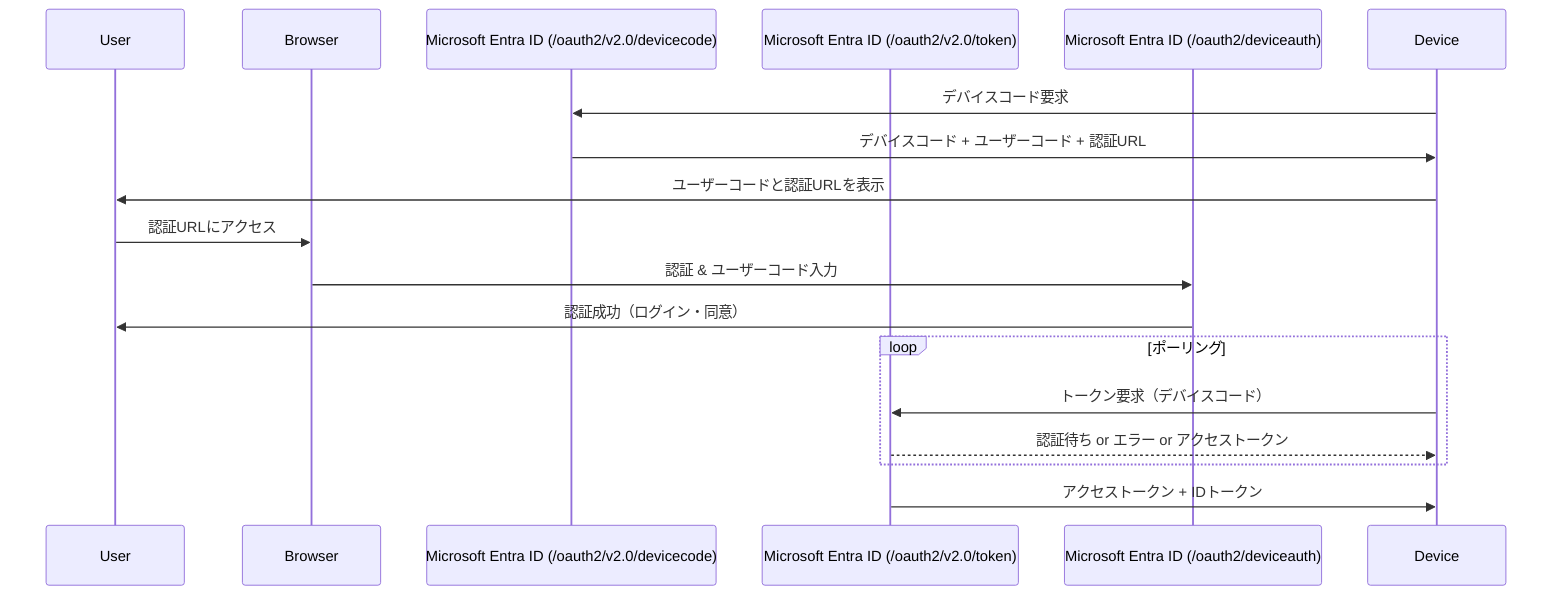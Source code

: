 sequenceDiagram
    participant User
    participant Browser
    participant Microsoft Entra ID (/oauth2/v2.0/devicecode)
    participant Microsoft Entra ID (/oauth2/v2.0/token)
    participant Microsoft Entra ID (/oauth2/deviceauth)

    Device->>Microsoft Entra ID (/oauth2/v2.0/devicecode): デバイスコード要求
    Microsoft Entra ID (/oauth2/v2.0/devicecode)->>Device: デバイスコード + ユーザーコード + 認証URL
    Device->>User: ユーザーコードと認証URLを表示
    User->>Browser: 認証URLにアクセス
    Browser->>Microsoft Entra ID (/oauth2/deviceauth): 認証 & ユーザーコード入力
    Microsoft Entra ID (/oauth2/deviceauth)->>User: 認証成功（ログイン・同意）
    loop ポーリング
        Device->>Microsoft Entra ID (/oauth2/v2.0/token): トークン要求（デバイスコード）
        Microsoft Entra ID (/oauth2/v2.0/token)-->>Device: 認証待ち or エラー or アクセストークン
    end
    Microsoft Entra ID (/oauth2/v2.0/token)->>Device: アクセストークン + IDトークン